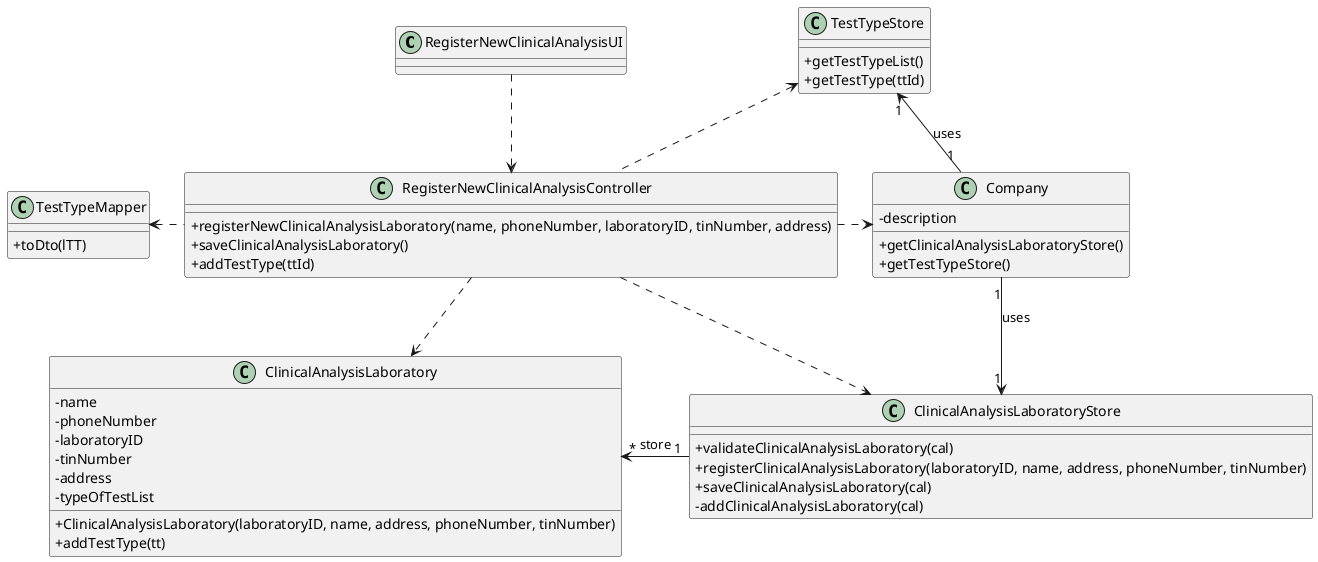@startuml
skinparam classAttributeIconSize 0

class RegisterNewClinicalAnalysisUI{
}

class RegisterNewClinicalAnalysisController
{
    +registerNewClinicalAnalysisLaboratory(name, phoneNumber, laboratoryID, tinNumber, address)
    +saveClinicalAnalysisLaboratory()
    +addTestType(ttId)
}

class ClinicalAnalysisLaboratory{
    -name
    -phoneNumber
    -laboratoryID
    -tinNumber
    -address
    -typeOfTestList
    +ClinicalAnalysisLaboratory(laboratoryID, name, address, phoneNumber, tinNumber)
    +addTestType(tt)
}

class Company{
	-description
	+getClinicalAnalysisLaboratoryStore()
	+getTestTypeStore()
}

class ClinicalAnalysisLaboratoryStore{
    + validateClinicalAnalysisLaboratory(cal)
    + registerClinicalAnalysisLaboratory(laboratoryID, name, address, phoneNumber, tinNumber)
    + saveClinicalAnalysisLaboratory(cal)
    - addClinicalAnalysisLaboratory(cal)
}

class TestTypeStore{
    +getTestTypeList()
    +getTestType(ttId)
}

class TestTypeMapper {
    +toDto(lTT)
}

RegisterNewClinicalAnalysisUI ..> RegisterNewClinicalAnalysisController
RegisterNewClinicalAnalysisController .right.> Company
Company"1" -up-> "1"TestTypeStore : uses
Company"1" --> "1"ClinicalAnalysisLaboratoryStore : uses
ClinicalAnalysisLaboratoryStore"1" -left-> "*"ClinicalAnalysisLaboratory : store
RegisterNewClinicalAnalysisController .left.> TestTypeMapper
RegisterNewClinicalAnalysisController ..> ClinicalAnalysisLaboratory
RegisterNewClinicalAnalysisController ..> ClinicalAnalysisLaboratoryStore
RegisterNewClinicalAnalysisController .up.> TestTypeStore
@enduml
